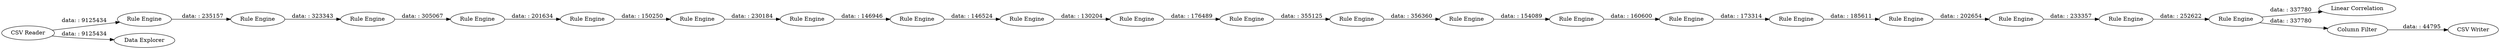 digraph {
	"4020242369414538922_8" [label="Rule Engine"]
	"7171937172947054848_14" [label="Linear Correlation"]
	"-3870666743166024066_16" [label="Rule Engine"]
	"4020242369414538922_10" [label="Rule Engine"]
	"7705863874316275135_3" [label="Rule Engine"]
	"2488598958051184440_26" [label="Rule Engine"]
	"7171937172947054848_29" [label="CSV Writer"]
	"-3870666743166024066_17" [label="Rule Engine"]
	"2488598958051184440_21" [label="Rule Engine"]
	"2488598958051184440_20" [label="Rule Engine"]
	"7705863874316275135_5" [label="Rule Engine"]
	"7705863874316275135_6" [label="Rule Engine"]
	"7171937172947054848_28" [label="Column Filter"]
	"7705863874316275135_4" [label="Rule Engine"]
	"7705863874316275135_7" [label="Rule Engine"]
	"2488598958051184440_22" [label="Rule Engine"]
	"7171937172947054848_2" [label="Data Explorer"]
	"4020242369414538922_12" [label="Rule Engine"]
	"2488598958051184440_19" [label="Rule Engine"]
	"2488598958051184440_24" [label="Rule Engine"]
	"2488598958051184440_23" [label="Rule Engine"]
	"7171937172947054848_1" [label="CSV Reader"]
	"4020242369414538922_13" [label="Rule Engine"]
	"2488598958051184440_25" [label="Rule Engine"]
	"4020242369414538922_11" [label="Rule Engine"]
	"-3870666743166024066_17" -> "2488598958051184440_19" [label="data: : 356360"]
	"4020242369414538922_11" -> "4020242369414538922_12" [label="data: : 146524"]
	"7171937172947054848_1" -> "7171937172947054848_2" [label="data: : 9125434"]
	"2488598958051184440_21" -> "2488598958051184440_22" [label="data: : 173314"]
	"-3870666743166024066_16" -> "-3870666743166024066_17" [label="data: : 355125"]
	"2488598958051184440_25" -> "2488598958051184440_26" [label="data: : 252622"]
	"4020242369414538922_13" -> "-3870666743166024066_16" [label="data: : 176489"]
	"2488598958051184440_22" -> "2488598958051184440_23" [label="data: : 185611"]
	"2488598958051184440_23" -> "2488598958051184440_24" [label="data: : 202654"]
	"7171937172947054848_28" -> "7171937172947054848_29" [label="data: : 44795"]
	"2488598958051184440_24" -> "2488598958051184440_25" [label="data: : 233357"]
	"2488598958051184440_26" -> "7171937172947054848_14" [label="data: : 337780"]
	"2488598958051184440_19" -> "2488598958051184440_20" [label="data: : 154089"]
	"7705863874316275135_5" -> "7705863874316275135_6" [label="data: : 305067"]
	"7705863874316275135_6" -> "7705863874316275135_7" [label="data: : 201634"]
	"4020242369414538922_8" -> "4020242369414538922_10" [label="data: : 230184"]
	"4020242369414538922_12" -> "4020242369414538922_13" [label="data: : 130204"]
	"7705863874316275135_4" -> "7705863874316275135_5" [label="data: : 323343"]
	"4020242369414538922_10" -> "4020242369414538922_11" [label="data: : 146946"]
	"2488598958051184440_20" -> "2488598958051184440_21" [label="data: : 160600"]
	"2488598958051184440_26" -> "7171937172947054848_28" [label="data: : 337780"]
	"7171937172947054848_1" -> "7705863874316275135_3" [label="data: : 9125434"]
	"7705863874316275135_7" -> "4020242369414538922_8" [label="data: : 150250"]
	"7705863874316275135_3" -> "7705863874316275135_4" [label="data: : 235157"]
	rankdir=LR
}
